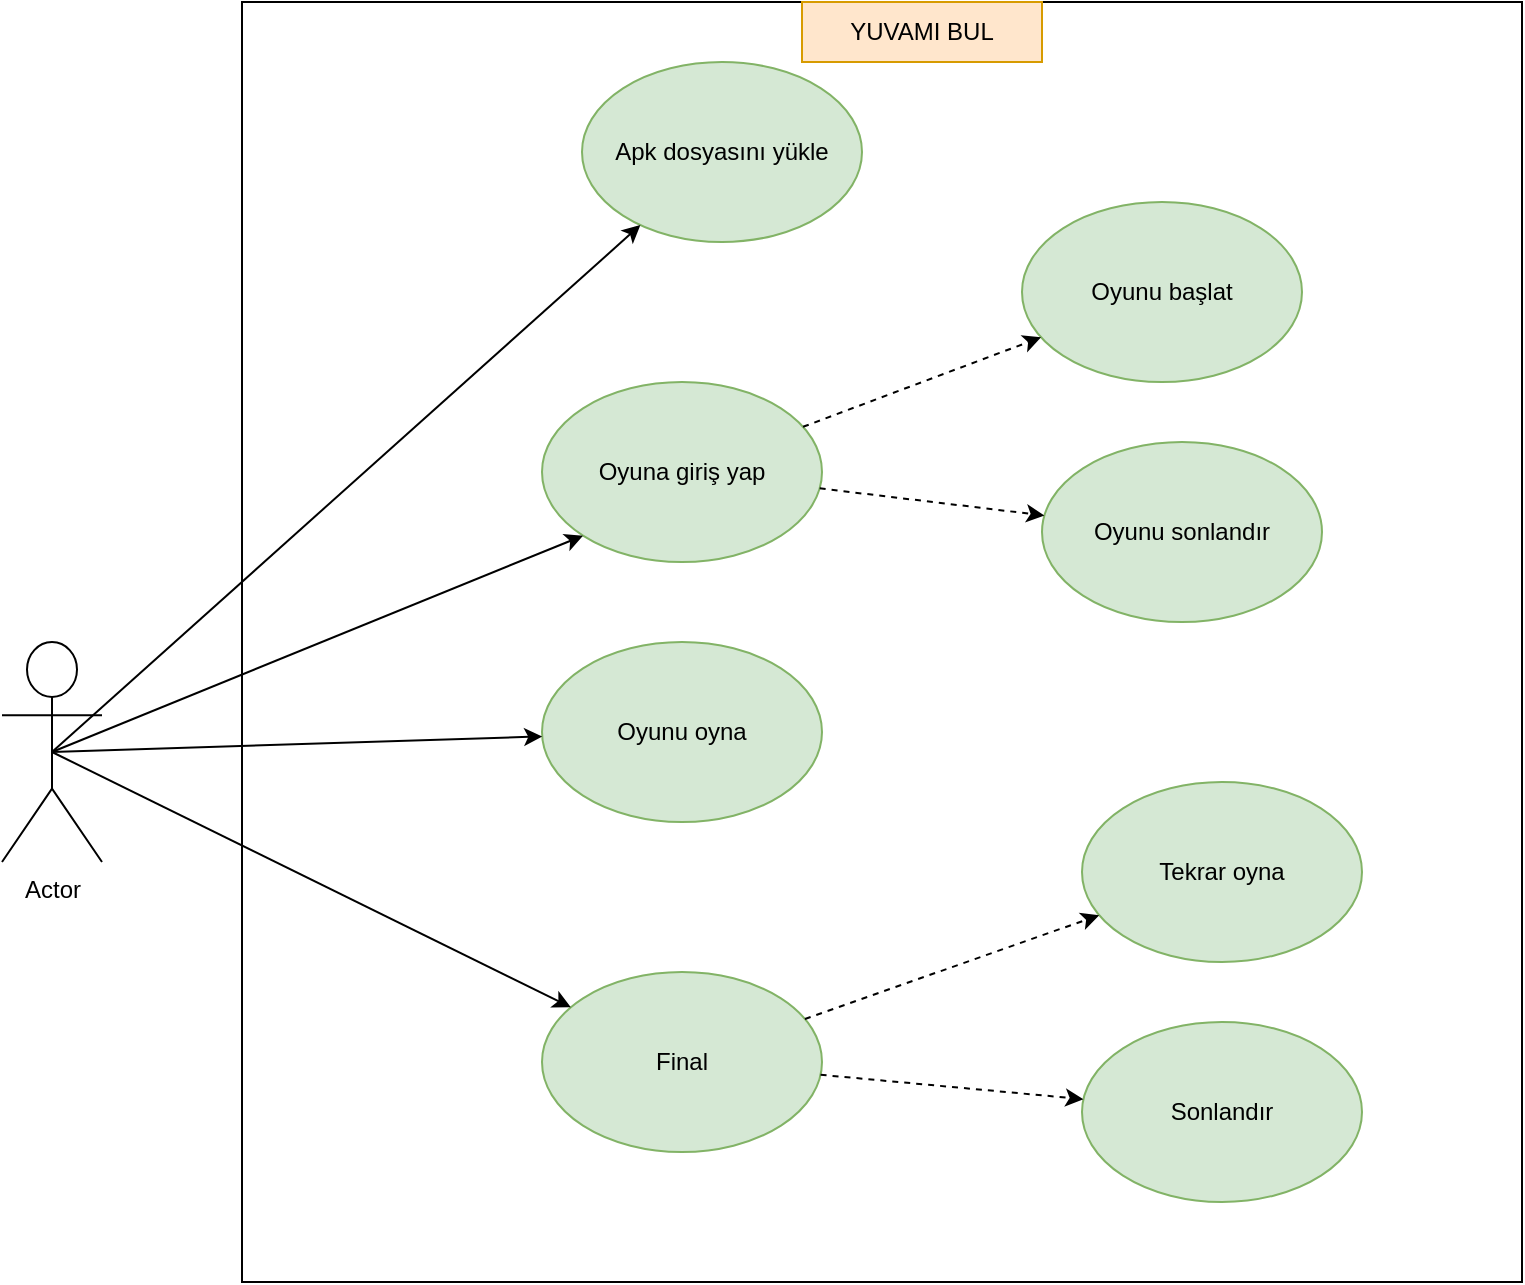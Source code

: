 <mxfile version="21.3.2" type="device">
  <diagram name="Sayfa -1" id="b6itreuBYewDtTBlXLhI">
    <mxGraphModel dx="1562" dy="829" grid="1" gridSize="10" guides="1" tooltips="1" connect="1" arrows="1" fold="1" page="1" pageScale="1" pageWidth="827" pageHeight="1169" math="0" shadow="0">
      <root>
        <mxCell id="0" />
        <mxCell id="1" parent="0" />
        <mxCell id="HIVfpcN_canTP5vQ4KEu-1" value="Actor" style="shape=umlActor;verticalLabelPosition=bottom;verticalAlign=top;html=1;" vertex="1" parent="1">
          <mxGeometry x="40" y="330" width="50" height="110" as="geometry" />
        </mxCell>
        <mxCell id="HIVfpcN_canTP5vQ4KEu-2" value="" style="whiteSpace=wrap;html=1;aspect=fixed;" vertex="1" parent="1">
          <mxGeometry x="160" y="10" width="640" height="640" as="geometry" />
        </mxCell>
        <mxCell id="HIVfpcN_canTP5vQ4KEu-3" value="Apk dosyasını yükle" style="ellipse;whiteSpace=wrap;html=1;fillColor=#d5e8d4;strokeColor=#82b366;" vertex="1" parent="1">
          <mxGeometry x="330" y="40" width="140" height="90" as="geometry" />
        </mxCell>
        <mxCell id="HIVfpcN_canTP5vQ4KEu-4" value="Oyuna giriş yap" style="ellipse;whiteSpace=wrap;html=1;fillColor=#d5e8d4;strokeColor=#82b366;" vertex="1" parent="1">
          <mxGeometry x="310" y="200" width="140" height="90" as="geometry" />
        </mxCell>
        <mxCell id="HIVfpcN_canTP5vQ4KEu-5" value="Oyunu sonlandır" style="ellipse;whiteSpace=wrap;html=1;fillColor=#d5e8d4;strokeColor=#82b366;" vertex="1" parent="1">
          <mxGeometry x="560" y="230" width="140" height="90" as="geometry" />
        </mxCell>
        <mxCell id="HIVfpcN_canTP5vQ4KEu-6" value="Oyunu başlat" style="ellipse;whiteSpace=wrap;html=1;fillColor=#d5e8d4;strokeColor=#82b366;" vertex="1" parent="1">
          <mxGeometry x="550" y="110" width="140" height="90" as="geometry" />
        </mxCell>
        <mxCell id="HIVfpcN_canTP5vQ4KEu-7" value="" style="endArrow=classic;html=1;rounded=0;dashed=1;" edge="1" parent="1" source="HIVfpcN_canTP5vQ4KEu-4" target="HIVfpcN_canTP5vQ4KEu-5">
          <mxGeometry width="50" height="50" relative="1" as="geometry">
            <mxPoint x="550" y="450" as="sourcePoint" />
            <mxPoint x="600" y="400" as="targetPoint" />
          </mxGeometry>
        </mxCell>
        <mxCell id="HIVfpcN_canTP5vQ4KEu-8" value="" style="endArrow=classic;html=1;rounded=0;dashed=1;" edge="1" parent="1" source="HIVfpcN_canTP5vQ4KEu-4" target="HIVfpcN_canTP5vQ4KEu-6">
          <mxGeometry width="50" height="50" relative="1" as="geometry">
            <mxPoint x="550" y="450" as="sourcePoint" />
            <mxPoint x="600" y="400" as="targetPoint" />
          </mxGeometry>
        </mxCell>
        <mxCell id="HIVfpcN_canTP5vQ4KEu-9" value="" style="endArrow=classic;html=1;rounded=0;exitX=0.5;exitY=0.5;exitDx=0;exitDy=0;exitPerimeter=0;" edge="1" parent="1" source="HIVfpcN_canTP5vQ4KEu-1" target="HIVfpcN_canTP5vQ4KEu-3">
          <mxGeometry width="50" height="50" relative="1" as="geometry">
            <mxPoint x="550" y="450" as="sourcePoint" />
            <mxPoint x="600" y="400" as="targetPoint" />
          </mxGeometry>
        </mxCell>
        <mxCell id="HIVfpcN_canTP5vQ4KEu-10" value="" style="endArrow=classic;html=1;rounded=0;exitX=0.5;exitY=0.5;exitDx=0;exitDy=0;exitPerimeter=0;entryX=0;entryY=1;entryDx=0;entryDy=0;" edge="1" parent="1" source="HIVfpcN_canTP5vQ4KEu-1" target="HIVfpcN_canTP5vQ4KEu-4">
          <mxGeometry width="50" height="50" relative="1" as="geometry">
            <mxPoint x="550" y="450" as="sourcePoint" />
            <mxPoint x="600" y="400" as="targetPoint" />
          </mxGeometry>
        </mxCell>
        <mxCell id="HIVfpcN_canTP5vQ4KEu-11" value="Oyunu oyna" style="ellipse;whiteSpace=wrap;html=1;fillColor=#d5e8d4;strokeColor=#82b366;" vertex="1" parent="1">
          <mxGeometry x="310" y="330" width="140" height="90" as="geometry" />
        </mxCell>
        <mxCell id="HIVfpcN_canTP5vQ4KEu-13" value="Sonlandır" style="ellipse;whiteSpace=wrap;html=1;fillColor=#d5e8d4;strokeColor=#82b366;" vertex="1" parent="1">
          <mxGeometry x="580" y="520" width="140" height="90" as="geometry" />
        </mxCell>
        <mxCell id="HIVfpcN_canTP5vQ4KEu-14" value="Tekrar oyna" style="ellipse;whiteSpace=wrap;html=1;fillColor=#d5e8d4;strokeColor=#82b366;" vertex="1" parent="1">
          <mxGeometry x="580" y="400" width="140" height="90" as="geometry" />
        </mxCell>
        <mxCell id="HIVfpcN_canTP5vQ4KEu-15" value="Final" style="ellipse;whiteSpace=wrap;html=1;fillColor=#d5e8d4;strokeColor=#82b366;" vertex="1" parent="1">
          <mxGeometry x="310" y="495" width="140" height="90" as="geometry" />
        </mxCell>
        <mxCell id="HIVfpcN_canTP5vQ4KEu-16" value="" style="endArrow=classic;html=1;rounded=0;dashed=1;" edge="1" parent="1" source="HIVfpcN_canTP5vQ4KEu-15" target="HIVfpcN_canTP5vQ4KEu-14">
          <mxGeometry width="50" height="50" relative="1" as="geometry">
            <mxPoint x="550" y="450" as="sourcePoint" />
            <mxPoint x="600" y="400" as="targetPoint" />
          </mxGeometry>
        </mxCell>
        <mxCell id="HIVfpcN_canTP5vQ4KEu-17" value="" style="endArrow=classic;html=1;rounded=0;dashed=1;" edge="1" parent="1" source="HIVfpcN_canTP5vQ4KEu-15" target="HIVfpcN_canTP5vQ4KEu-13">
          <mxGeometry width="50" height="50" relative="1" as="geometry">
            <mxPoint x="550" y="450" as="sourcePoint" />
            <mxPoint x="600" y="400" as="targetPoint" />
          </mxGeometry>
        </mxCell>
        <mxCell id="HIVfpcN_canTP5vQ4KEu-18" value="" style="endArrow=classic;html=1;rounded=0;exitX=0.5;exitY=0.5;exitDx=0;exitDy=0;exitPerimeter=0;" edge="1" parent="1" source="HIVfpcN_canTP5vQ4KEu-1" target="HIVfpcN_canTP5vQ4KEu-11">
          <mxGeometry width="50" height="50" relative="1" as="geometry">
            <mxPoint x="550" y="450" as="sourcePoint" />
            <mxPoint x="600" y="400" as="targetPoint" />
          </mxGeometry>
        </mxCell>
        <mxCell id="HIVfpcN_canTP5vQ4KEu-19" value="" style="endArrow=classic;html=1;rounded=0;exitX=0.5;exitY=0.5;exitDx=0;exitDy=0;exitPerimeter=0;" edge="1" parent="1" source="HIVfpcN_canTP5vQ4KEu-1" target="HIVfpcN_canTP5vQ4KEu-15">
          <mxGeometry width="50" height="50" relative="1" as="geometry">
            <mxPoint x="550" y="450" as="sourcePoint" />
            <mxPoint x="600" y="400" as="targetPoint" />
          </mxGeometry>
        </mxCell>
        <mxCell id="HIVfpcN_canTP5vQ4KEu-21" value="YUVAMI BUL" style="text;html=1;strokeColor=#d79b00;fillColor=#ffe6cc;align=center;verticalAlign=middle;whiteSpace=wrap;rounded=0;" vertex="1" parent="1">
          <mxGeometry x="440" y="10" width="120" height="30" as="geometry" />
        </mxCell>
      </root>
    </mxGraphModel>
  </diagram>
</mxfile>
